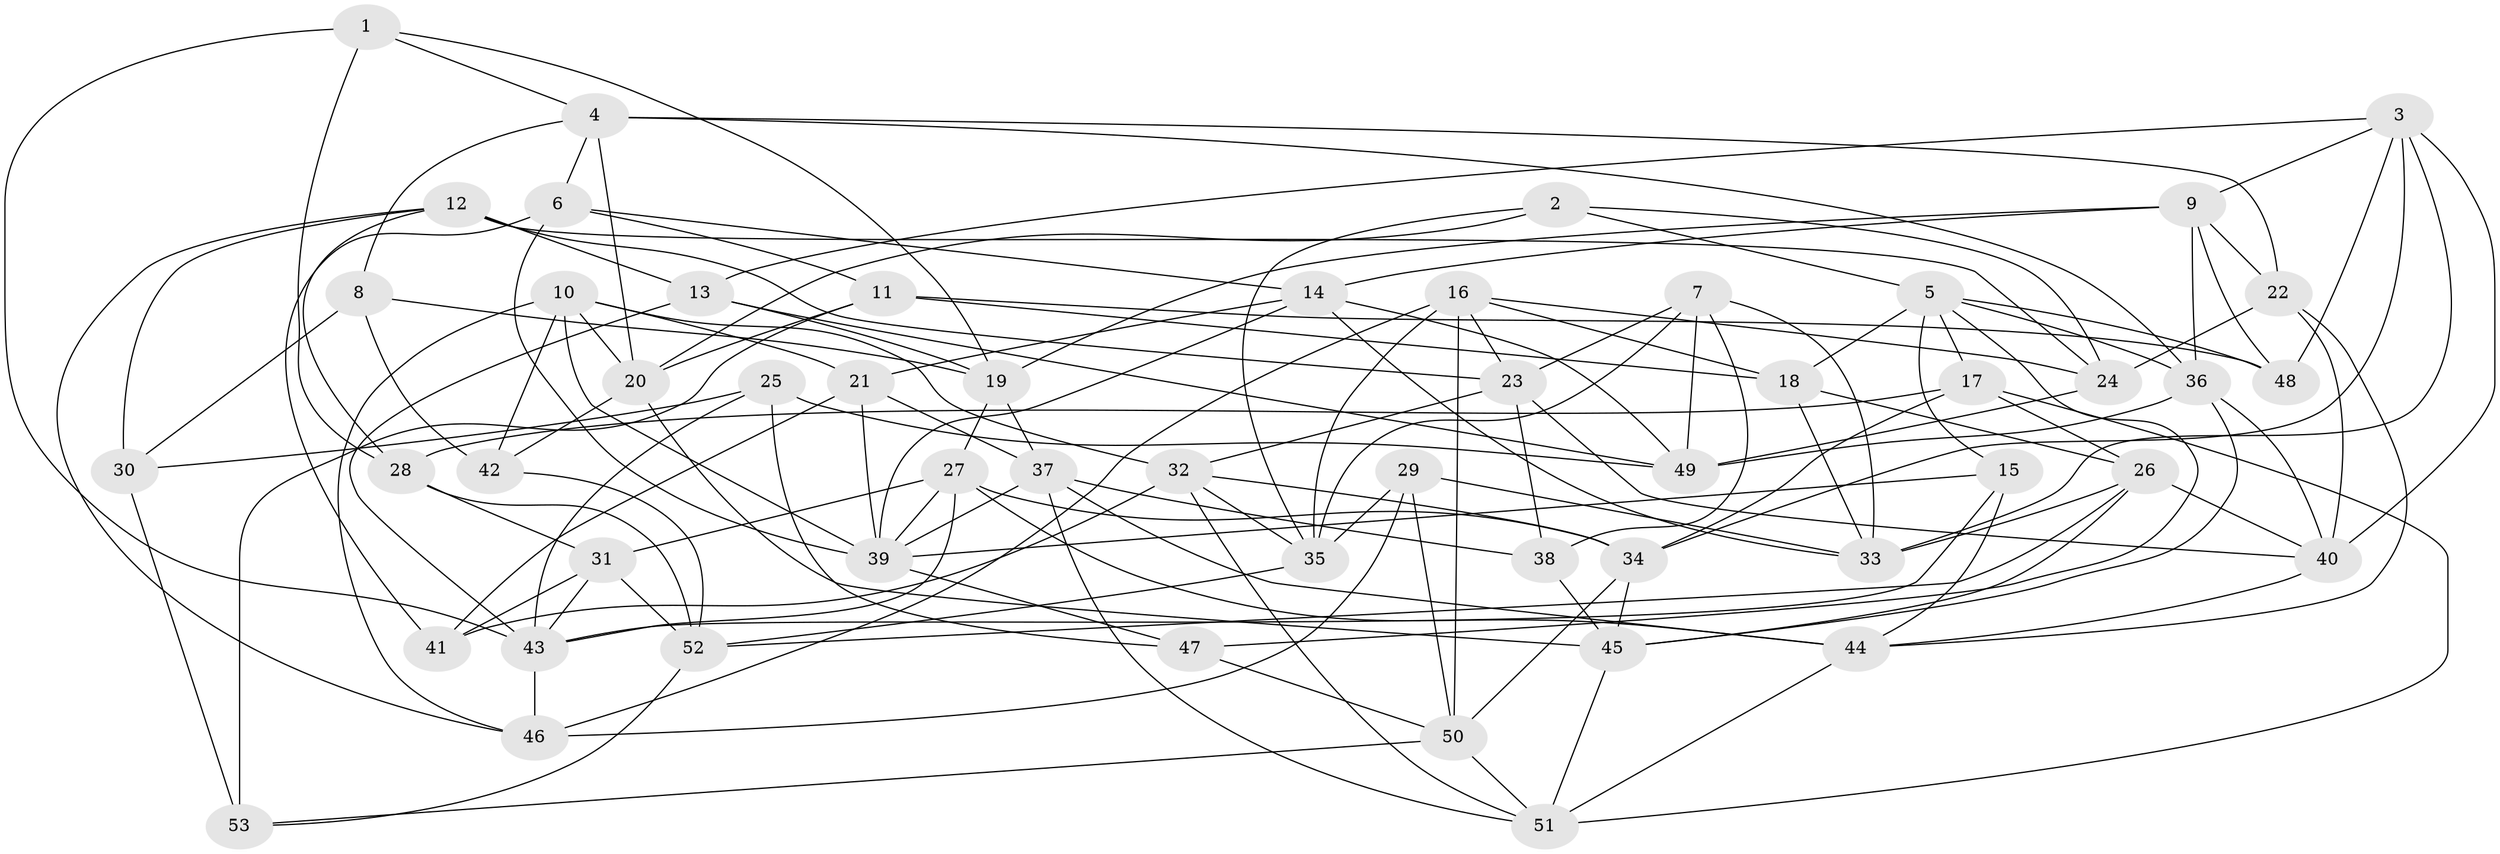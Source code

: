 // original degree distribution, {4: 1.0}
// Generated by graph-tools (version 1.1) at 2025/03/03/09/25 03:03:03]
// undirected, 53 vertices, 142 edges
graph export_dot {
graph [start="1"]
  node [color=gray90,style=filled];
  1;
  2;
  3;
  4;
  5;
  6;
  7;
  8;
  9;
  10;
  11;
  12;
  13;
  14;
  15;
  16;
  17;
  18;
  19;
  20;
  21;
  22;
  23;
  24;
  25;
  26;
  27;
  28;
  29;
  30;
  31;
  32;
  33;
  34;
  35;
  36;
  37;
  38;
  39;
  40;
  41;
  42;
  43;
  44;
  45;
  46;
  47;
  48;
  49;
  50;
  51;
  52;
  53;
  1 -- 4 [weight=1.0];
  1 -- 19 [weight=1.0];
  1 -- 28 [weight=1.0];
  1 -- 43 [weight=1.0];
  2 -- 5 [weight=1.0];
  2 -- 20 [weight=1.0];
  2 -- 24 [weight=1.0];
  2 -- 35 [weight=1.0];
  3 -- 9 [weight=1.0];
  3 -- 13 [weight=1.0];
  3 -- 33 [weight=1.0];
  3 -- 34 [weight=1.0];
  3 -- 40 [weight=1.0];
  3 -- 48 [weight=1.0];
  4 -- 6 [weight=1.0];
  4 -- 8 [weight=1.0];
  4 -- 20 [weight=1.0];
  4 -- 22 [weight=1.0];
  4 -- 36 [weight=1.0];
  5 -- 15 [weight=1.0];
  5 -- 17 [weight=1.0];
  5 -- 18 [weight=2.0];
  5 -- 36 [weight=1.0];
  5 -- 47 [weight=1.0];
  5 -- 48 [weight=1.0];
  6 -- 11 [weight=1.0];
  6 -- 14 [weight=1.0];
  6 -- 39 [weight=1.0];
  6 -- 41 [weight=2.0];
  7 -- 23 [weight=1.0];
  7 -- 33 [weight=1.0];
  7 -- 35 [weight=1.0];
  7 -- 38 [weight=2.0];
  7 -- 49 [weight=1.0];
  8 -- 19 [weight=1.0];
  8 -- 30 [weight=1.0];
  8 -- 42 [weight=1.0];
  9 -- 14 [weight=1.0];
  9 -- 19 [weight=1.0];
  9 -- 22 [weight=1.0];
  9 -- 36 [weight=1.0];
  9 -- 48 [weight=1.0];
  10 -- 20 [weight=1.0];
  10 -- 21 [weight=1.0];
  10 -- 32 [weight=1.0];
  10 -- 39 [weight=1.0];
  10 -- 42 [weight=1.0];
  10 -- 46 [weight=1.0];
  11 -- 18 [weight=1.0];
  11 -- 20 [weight=1.0];
  11 -- 48 [weight=1.0];
  11 -- 53 [weight=2.0];
  12 -- 13 [weight=1.0];
  12 -- 23 [weight=1.0];
  12 -- 24 [weight=1.0];
  12 -- 28 [weight=1.0];
  12 -- 30 [weight=1.0];
  12 -- 46 [weight=1.0];
  13 -- 19 [weight=1.0];
  13 -- 43 [weight=2.0];
  13 -- 49 [weight=1.0];
  14 -- 21 [weight=1.0];
  14 -- 33 [weight=1.0];
  14 -- 39 [weight=1.0];
  14 -- 49 [weight=1.0];
  15 -- 39 [weight=1.0];
  15 -- 43 [weight=1.0];
  15 -- 44 [weight=1.0];
  16 -- 18 [weight=1.0];
  16 -- 23 [weight=1.0];
  16 -- 24 [weight=1.0];
  16 -- 35 [weight=1.0];
  16 -- 46 [weight=1.0];
  16 -- 50 [weight=1.0];
  17 -- 26 [weight=1.0];
  17 -- 28 [weight=2.0];
  17 -- 34 [weight=1.0];
  17 -- 51 [weight=1.0];
  18 -- 26 [weight=1.0];
  18 -- 33 [weight=1.0];
  19 -- 27 [weight=1.0];
  19 -- 37 [weight=1.0];
  20 -- 42 [weight=3.0];
  20 -- 45 [weight=1.0];
  21 -- 37 [weight=2.0];
  21 -- 39 [weight=1.0];
  21 -- 41 [weight=1.0];
  22 -- 24 [weight=2.0];
  22 -- 40 [weight=1.0];
  22 -- 44 [weight=1.0];
  23 -- 32 [weight=1.0];
  23 -- 38 [weight=1.0];
  23 -- 40 [weight=1.0];
  24 -- 49 [weight=1.0];
  25 -- 30 [weight=2.0];
  25 -- 43 [weight=2.0];
  25 -- 47 [weight=1.0];
  25 -- 49 [weight=1.0];
  26 -- 33 [weight=1.0];
  26 -- 40 [weight=1.0];
  26 -- 45 [weight=1.0];
  26 -- 52 [weight=1.0];
  27 -- 31 [weight=1.0];
  27 -- 34 [weight=1.0];
  27 -- 39 [weight=1.0];
  27 -- 43 [weight=1.0];
  27 -- 44 [weight=1.0];
  28 -- 31 [weight=1.0];
  28 -- 52 [weight=1.0];
  29 -- 33 [weight=1.0];
  29 -- 35 [weight=1.0];
  29 -- 46 [weight=1.0];
  29 -- 50 [weight=1.0];
  30 -- 53 [weight=2.0];
  31 -- 41 [weight=2.0];
  31 -- 43 [weight=1.0];
  31 -- 52 [weight=1.0];
  32 -- 34 [weight=1.0];
  32 -- 35 [weight=1.0];
  32 -- 41 [weight=1.0];
  32 -- 51 [weight=1.0];
  34 -- 45 [weight=1.0];
  34 -- 50 [weight=1.0];
  35 -- 52 [weight=1.0];
  36 -- 40 [weight=1.0];
  36 -- 45 [weight=1.0];
  36 -- 49 [weight=1.0];
  37 -- 38 [weight=2.0];
  37 -- 39 [weight=1.0];
  37 -- 44 [weight=1.0];
  37 -- 51 [weight=1.0];
  38 -- 45 [weight=1.0];
  39 -- 47 [weight=1.0];
  40 -- 44 [weight=1.0];
  42 -- 52 [weight=1.0];
  43 -- 46 [weight=2.0];
  44 -- 51 [weight=1.0];
  45 -- 51 [weight=1.0];
  47 -- 50 [weight=1.0];
  50 -- 51 [weight=1.0];
  50 -- 53 [weight=1.0];
  52 -- 53 [weight=1.0];
}

